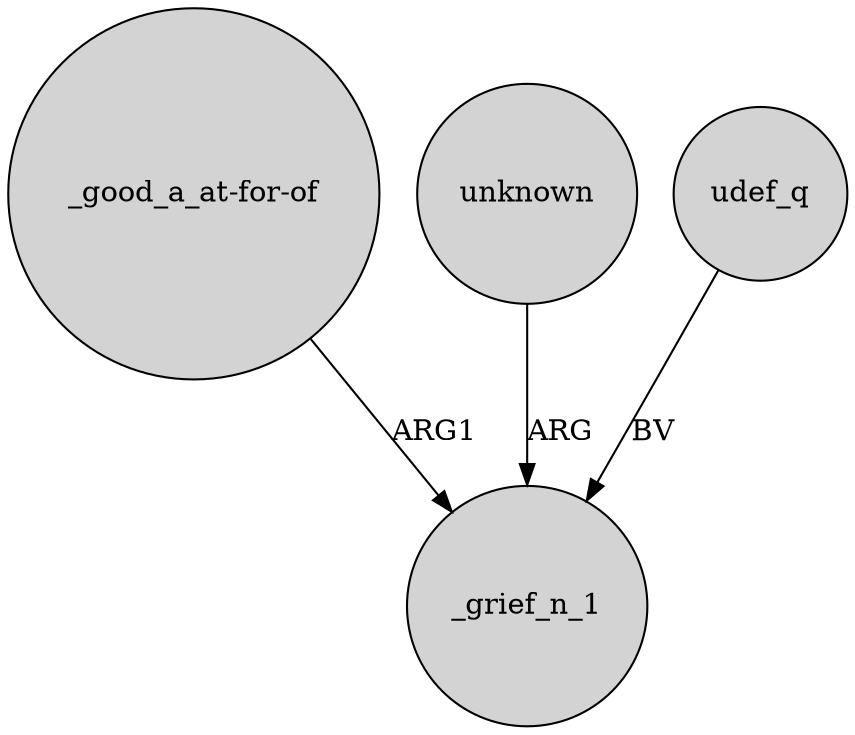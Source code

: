 digraph {
	node [shape=circle style=filled]
	"_good_a_at-for-of" -> _grief_n_1 [label=ARG1]
	unknown -> _grief_n_1 [label=ARG]
	udef_q -> _grief_n_1 [label=BV]
}
